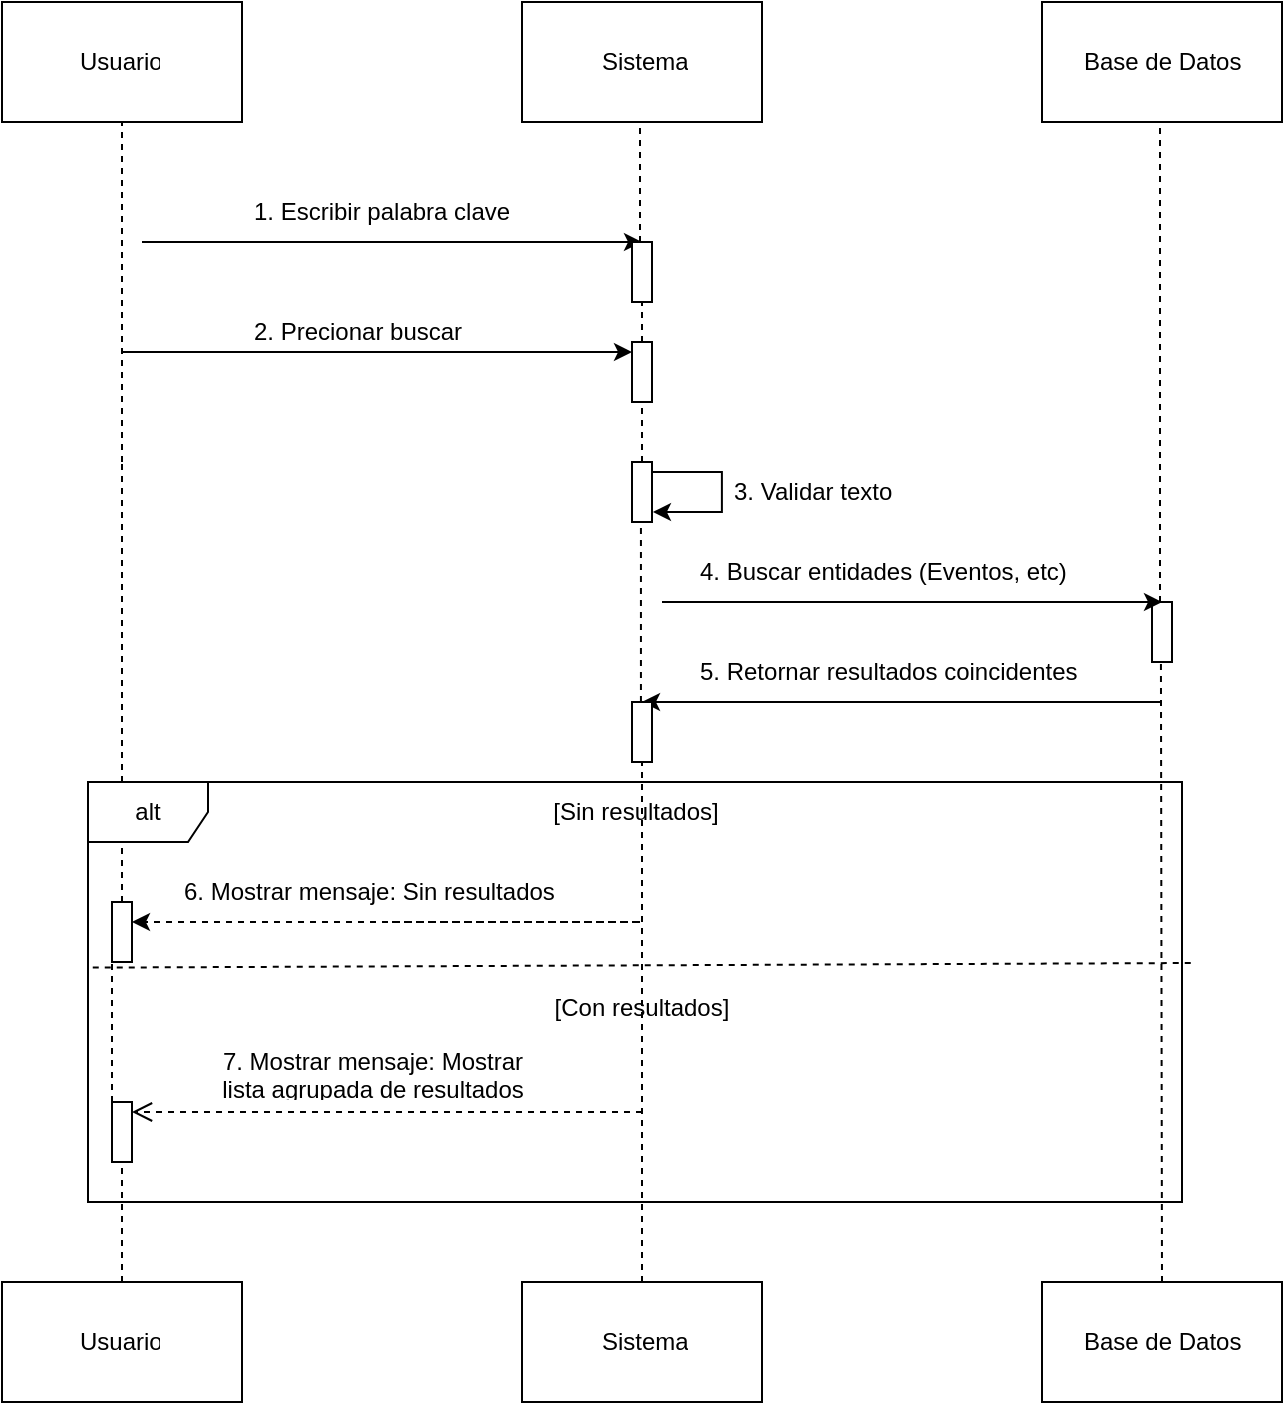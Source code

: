 <mxfile version="27.1.6">
  <diagram name="Página-1" id="bUz74yoLnu7ht94QflnF">
    <mxGraphModel grid="1" page="1" gridSize="10" guides="1" tooltips="1" connect="1" arrows="1" fold="1" pageScale="1" pageWidth="827" pageHeight="1169" math="0" shadow="0">
      <root>
        <mxCell id="0" />
        <mxCell id="1" parent="0" />
        <mxCell id="94_enlfXILWbWIfnMd43-1" value="" style="rounded=0;whiteSpace=wrap;html=1;" vertex="1" parent="1">
          <mxGeometry x="120" y="60" width="120" height="60" as="geometry" />
        </mxCell>
        <mxCell id="94_enlfXILWbWIfnMd43-2" value="" style="rounded=0;whiteSpace=wrap;html=1;" vertex="1" parent="1">
          <mxGeometry x="380" y="60" width="120" height="60" as="geometry" />
        </mxCell>
        <mxCell id="94_enlfXILWbWIfnMd43-3" value="" style="rounded=0;whiteSpace=wrap;html=1;" vertex="1" parent="1">
          <mxGeometry x="640" y="60" width="120" height="60" as="geometry" />
        </mxCell>
        <mxCell id="94_enlfXILWbWIfnMd43-4" value="" style="endArrow=none;dashed=1;html=1;rounded=0;entryX=0.5;entryY=1;entryDx=0;entryDy=0;" edge="1" parent="1" target="94_enlfXILWbWIfnMd43-1">
          <mxGeometry width="50" height="50" relative="1" as="geometry">
            <mxPoint x="180" y="290" as="sourcePoint" />
            <mxPoint x="450" y="490" as="targetPoint" />
            <Array as="points" />
          </mxGeometry>
        </mxCell>
        <mxCell id="94_enlfXILWbWIfnMd43-5" value="" style="endArrow=none;dashed=1;html=1;rounded=0;entryX=0.5;entryY=1;entryDx=0;entryDy=0;" edge="1" parent="1" source="94_enlfXILWbWIfnMd43-13">
          <mxGeometry width="50" height="50" relative="1" as="geometry">
            <mxPoint x="439" y="880" as="sourcePoint" />
            <mxPoint x="439" y="120" as="targetPoint" />
            <Array as="points" />
          </mxGeometry>
        </mxCell>
        <mxCell id="94_enlfXILWbWIfnMd43-6" value="" style="endArrow=none;dashed=1;html=1;rounded=0;entryX=0.5;entryY=1;entryDx=0;entryDy=0;" edge="1" parent="1" source="94_enlfXILWbWIfnMd43-146">
          <mxGeometry width="50" height="50" relative="1" as="geometry">
            <mxPoint x="699" y="440" as="sourcePoint" />
            <mxPoint x="699" y="120" as="targetPoint" />
            <Array as="points" />
          </mxGeometry>
        </mxCell>
        <mxCell id="94_enlfXILWbWIfnMd43-7" value="" style="endArrow=classic;html=1;rounded=0;" edge="1" parent="1">
          <mxGeometry width="50" height="50" relative="1" as="geometry">
            <mxPoint x="190" y="180" as="sourcePoint" />
            <mxPoint x="440" y="180" as="targetPoint" />
            <Array as="points">
              <mxPoint x="250" y="180" />
            </Array>
          </mxGeometry>
        </mxCell>
        <mxCell id="94_enlfXILWbWIfnMd43-8" value="1. Escribir palabra clave" style="text;strokeColor=none;fillColor=none;align=left;verticalAlign=middle;spacingLeft=4;spacingRight=4;overflow=hidden;points=[[0,0.5],[1,0.5]];portConstraint=eastwest;rotatable=0;whiteSpace=wrap;html=1;" vertex="1" parent="1">
          <mxGeometry x="240" y="150" width="140" height="30" as="geometry" />
        </mxCell>
        <mxCell id="94_enlfXILWbWIfnMd43-14" value="" style="endArrow=none;dashed=1;html=1;rounded=0;entryX=0.5;entryY=1;entryDx=0;entryDy=0;" edge="1" parent="1" source="94_enlfXILWbWIfnMd43-226" target="94_enlfXILWbWIfnMd43-13">
          <mxGeometry width="50" height="50" relative="1" as="geometry">
            <mxPoint x="440" y="330" as="sourcePoint" />
            <mxPoint x="439" y="120" as="targetPoint" />
            <Array as="points" />
          </mxGeometry>
        </mxCell>
        <mxCell id="94_enlfXILWbWIfnMd43-13" value="" style="html=1;points=[[0,0,0,0,5],[0,1,0,0,-5],[1,0,0,0,5],[1,1,0,0,-5]];perimeter=orthogonalPerimeter;outlineConnect=0;targetShapes=umlLifeline;portConstraint=eastwest;newEdgeStyle={&quot;curved&quot;:0,&quot;rounded&quot;:0};" vertex="1" parent="1">
          <mxGeometry x="435" y="180" width="10" height="30" as="geometry" />
        </mxCell>
        <mxCell id="94_enlfXILWbWIfnMd43-16" value="" style="endArrow=none;dashed=1;html=1;rounded=0;" edge="1" parent="1">
          <mxGeometry width="50" height="50" relative="1" as="geometry">
            <mxPoint x="180" y="390" as="sourcePoint" />
            <mxPoint x="180" y="290" as="targetPoint" />
            <Array as="points" />
          </mxGeometry>
        </mxCell>
        <mxCell id="94_enlfXILWbWIfnMd43-21" value="" style="endArrow=none;dashed=1;html=1;rounded=0;" edge="1" parent="1" target="DGPpsZztQ0GpuKEmtI43-4">
          <mxGeometry width="50" height="50" relative="1" as="geometry">
            <mxPoint x="439.47" y="410" as="sourcePoint" />
            <mxPoint x="439.47" y="350" as="targetPoint" />
            <Array as="points" />
          </mxGeometry>
        </mxCell>
        <mxCell id="94_enlfXILWbWIfnMd43-24" value="Usuario" style="text;strokeColor=none;fillColor=none;align=left;verticalAlign=middle;spacingLeft=4;spacingRight=4;overflow=hidden;points=[[0,0.5],[1,0.5]];portConstraint=eastwest;rotatable=0;whiteSpace=wrap;html=1;" vertex="1" parent="1">
          <mxGeometry x="152.5" y="75" width="50" height="30" as="geometry" />
        </mxCell>
        <mxCell id="94_enlfXILWbWIfnMd43-25" value="&lt;font style=&quot;vertical-align: inherit;&quot;&gt;&lt;font style=&quot;vertical-align: inherit;&quot;&gt;Sistema&lt;/font&gt;&lt;/font&gt;" style="text;strokeColor=none;fillColor=none;align=left;verticalAlign=middle;spacingLeft=4;spacingRight=4;overflow=hidden;points=[[0,0.5],[1,0.5]];portConstraint=eastwest;rotatable=0;whiteSpace=wrap;html=1;" vertex="1" parent="1">
          <mxGeometry x="414" y="75" width="150" height="30" as="geometry" />
        </mxCell>
        <mxCell id="94_enlfXILWbWIfnMd43-26" value="&lt;font style=&quot;vertical-align: inherit;&quot;&gt;&lt;font style=&quot;vertical-align: inherit;&quot;&gt;Base de Datos&lt;/font&gt;&lt;/font&gt;" style="text;strokeColor=none;fillColor=none;align=left;verticalAlign=middle;spacingLeft=4;spacingRight=4;overflow=hidden;points=[[0,0.5],[1,0.5]];portConstraint=eastwest;rotatable=0;whiteSpace=wrap;html=1;" vertex="1" parent="1">
          <mxGeometry x="655" y="75" width="90" height="30" as="geometry" />
        </mxCell>
        <mxCell id="94_enlfXILWbWIfnMd43-135" value="3. Validar texto" style="text;strokeColor=none;fillColor=none;align=left;verticalAlign=middle;spacingLeft=4;spacingRight=4;overflow=hidden;points=[[0,0.5],[1,0.5]];portConstraint=eastwest;rotatable=0;whiteSpace=wrap;html=1;" vertex="1" parent="1">
          <mxGeometry x="480" y="290" width="95" height="30" as="geometry" />
        </mxCell>
        <mxCell id="94_enlfXILWbWIfnMd43-141" value="" style="endArrow=none;dashed=1;html=1;rounded=0;" edge="1" parent="1" source="94_enlfXILWbWIfnMd43-222">
          <mxGeometry width="50" height="50" relative="1" as="geometry">
            <mxPoint x="180" y="620" as="sourcePoint" />
            <mxPoint x="180" y="390" as="targetPoint" />
            <Array as="points" />
          </mxGeometry>
        </mxCell>
        <mxCell id="94_enlfXILWbWIfnMd43-155" value="6. Mostrar mensaje: Sin resultados" style="text;strokeColor=none;fillColor=none;align=left;verticalAlign=middle;spacingLeft=4;spacingRight=4;overflow=hidden;points=[[0,0.5],[1,0.5]];portConstraint=eastwest;rotatable=0;whiteSpace=wrap;html=1;" vertex="1" parent="1">
          <mxGeometry x="205" y="490" width="230" height="30" as="geometry" />
        </mxCell>
        <mxCell id="94_enlfXILWbWIfnMd43-219" value="" style="html=1;verticalAlign=bottom;endArrow=open;endSize=8;curved=0;rounded=0;fontSize=12;entryX=1;entryY=0;entryDx=0;entryDy=5;entryPerimeter=0;align=left;dashed=1;" edge="1" parent="1" target="DGPpsZztQ0GpuKEmtI43-9">
          <mxGeometry x="0.053" relative="1" as="geometry">
            <mxPoint x="440" y="615" as="sourcePoint" />
            <mxPoint x="187.5" y="620" as="targetPoint" />
            <mxPoint as="offset" />
          </mxGeometry>
        </mxCell>
        <mxCell id="94_enlfXILWbWIfnMd43-220" value="" style="endArrow=none;dashed=1;html=1;rounded=0;entryX=0.5;entryY=1;entryDx=0;entryDy=0;exitX=0.5;exitY=0;exitDx=0;exitDy=0;" edge="1" parent="1" source="DGPpsZztQ0GpuKEmtI43-13">
          <mxGeometry width="50" height="50" relative="1" as="geometry">
            <mxPoint x="699.47" y="680" as="sourcePoint" />
            <mxPoint x="699.47" y="390" as="targetPoint" />
            <Array as="points" />
          </mxGeometry>
        </mxCell>
        <mxCell id="94_enlfXILWbWIfnMd43-146" value="" style="html=1;points=[[0,0,0,0,5],[0,1,0,0,-5],[1,0,0,0,5],[1,1,0,0,-5]];perimeter=orthogonalPerimeter;outlineConnect=0;targetShapes=umlLifeline;portConstraint=eastwest;newEdgeStyle={&quot;curved&quot;:0,&quot;rounded&quot;:0};" vertex="1" parent="1">
          <mxGeometry x="695" y="360" width="10" height="30" as="geometry" />
        </mxCell>
        <mxCell id="94_enlfXILWbWIfnMd43-223" value="" style="endArrow=none;dashed=1;html=1;rounded=0;entryX=0;entryY=1;entryDx=0;entryDy=-5;entryPerimeter=0;" edge="1" parent="1" source="DGPpsZztQ0GpuKEmtI43-9" target="94_enlfXILWbWIfnMd43-222">
          <mxGeometry width="50" height="50" relative="1" as="geometry">
            <mxPoint x="180.5" y="780" as="sourcePoint" />
            <mxPoint x="182.5" y="560.0" as="targetPoint" />
            <Array as="points">
              <mxPoint x="175" y="570" />
            </Array>
          </mxGeometry>
        </mxCell>
        <mxCell id="94_enlfXILWbWIfnMd43-222" value="" style="html=1;points=[[0,0,0,0,5],[0,1,0,0,-5],[1,0,0,0,5],[1,1,0,0,-5]];perimeter=orthogonalPerimeter;outlineConnect=0;targetShapes=umlLifeline;portConstraint=eastwest;newEdgeStyle={&quot;curved&quot;:0,&quot;rounded&quot;:0};" vertex="1" parent="1">
          <mxGeometry x="175" y="510" width="10" height="30" as="geometry" />
        </mxCell>
        <mxCell id="94_enlfXILWbWIfnMd43-227" value="" style="endArrow=none;dashed=1;html=1;rounded=0;entryX=0.5;entryY=1;entryDx=0;entryDy=0;" edge="1" parent="1" source="DGPpsZztQ0GpuKEmtI43-4" target="94_enlfXILWbWIfnMd43-226">
          <mxGeometry width="50" height="50" relative="1" as="geometry">
            <mxPoint x="440" y="330" as="sourcePoint" />
            <mxPoint x="440" y="210" as="targetPoint" />
            <Array as="points" />
          </mxGeometry>
        </mxCell>
        <mxCell id="94_enlfXILWbWIfnMd43-226" value="" style="html=1;points=[[0,0,0,0,5],[0,1,0,0,-5],[1,0,0,0,5],[1,1,0,0,-5]];perimeter=orthogonalPerimeter;outlineConnect=0;targetShapes=umlLifeline;portConstraint=eastwest;newEdgeStyle={&quot;curved&quot;:0,&quot;rounded&quot;:0};" vertex="1" parent="1">
          <mxGeometry x="435" y="230" width="10" height="30" as="geometry" />
        </mxCell>
        <mxCell id="94_enlfXILWbWIfnMd43-229" value="" style="endArrow=classic;html=1;rounded=0;" edge="1" parent="1">
          <mxGeometry width="50" height="50" relative="1" as="geometry">
            <mxPoint x="450" y="360" as="sourcePoint" />
            <mxPoint x="700" y="360" as="targetPoint" />
          </mxGeometry>
        </mxCell>
        <mxCell id="94_enlfXILWbWIfnMd43-230" value="" style="endArrow=classic;html=1;rounded=0;" edge="1" parent="1">
          <mxGeometry width="50" height="50" relative="1" as="geometry">
            <mxPoint x="570" y="410" as="sourcePoint" />
            <mxPoint x="440" y="410" as="targetPoint" />
            <Array as="points">
              <mxPoint x="700" y="410" />
            </Array>
          </mxGeometry>
        </mxCell>
        <mxCell id="94_enlfXILWbWIfnMd43-231" value="5. Retornar resultados coincidentes" style="text;strokeColor=none;fillColor=none;align=left;verticalAlign=middle;spacingLeft=4;spacingRight=4;overflow=hidden;points=[[0,0.5],[1,0.5]];portConstraint=eastwest;rotatable=0;whiteSpace=wrap;html=1;" vertex="1" parent="1">
          <mxGeometry x="462.5" y="380" width="230" height="30" as="geometry" />
        </mxCell>
        <mxCell id="94_enlfXILWbWIfnMd43-233" value="" style="endArrow=none;dashed=1;html=1;rounded=0;entryX=0.5;entryY=1;entryDx=0;entryDy=0;exitX=0.5;exitY=0;exitDx=0;exitDy=0;" edge="1" parent="1" source="DGPpsZztQ0GpuKEmtI43-12" target="94_enlfXILWbWIfnMd43-232">
          <mxGeometry width="50" height="50" relative="1" as="geometry">
            <mxPoint x="440" y="680" as="sourcePoint" />
            <mxPoint x="440" y="330" as="targetPoint" />
            <Array as="points" />
          </mxGeometry>
        </mxCell>
        <mxCell id="94_enlfXILWbWIfnMd43-232" value="" style="html=1;points=[[0,0,0,0,5],[0,1,0,0,-5],[1,0,0,0,5],[1,1,0,0,-5]];perimeter=orthogonalPerimeter;outlineConnect=0;targetShapes=umlLifeline;portConstraint=eastwest;newEdgeStyle={&quot;curved&quot;:0,&quot;rounded&quot;:0};" vertex="1" parent="1">
          <mxGeometry x="435" y="410" width="10" height="30" as="geometry" />
        </mxCell>
        <mxCell id="94_enlfXILWbWIfnMd43-234" value="" style="endArrow=classic;html=1;rounded=0;dashed=1;" edge="1" parent="1">
          <mxGeometry width="50" height="50" relative="1" as="geometry">
            <mxPoint x="315" y="520" as="sourcePoint" />
            <mxPoint x="185" y="520" as="targetPoint" />
            <Array as="points">
              <mxPoint x="440" y="520" />
            </Array>
          </mxGeometry>
        </mxCell>
        <mxCell id="94_enlfXILWbWIfnMd43-236" value="7. Mostrar mensaje: Mostrar lista agrupada de resultados" style="text;strokeColor=none;fillColor=none;align=center;verticalAlign=middle;spacingLeft=4;spacingRight=4;overflow=hidden;points=[[0,0.5],[1,0.5]];portConstraint=eastwest;rotatable=0;whiteSpace=wrap;html=1;" vertex="1" parent="1">
          <mxGeometry x="217.5" y="580" width="175" height="30" as="geometry" />
        </mxCell>
        <mxCell id="DGPpsZztQ0GpuKEmtI43-1" value="2. Precionar buscar" style="text;strokeColor=none;fillColor=none;align=left;verticalAlign=middle;spacingLeft=4;spacingRight=4;overflow=hidden;points=[[0,0.5],[1,0.5]];portConstraint=eastwest;rotatable=0;whiteSpace=wrap;html=1;" vertex="1" parent="1">
          <mxGeometry x="240" y="210" width="140" height="30" as="geometry" />
        </mxCell>
        <mxCell id="DGPpsZztQ0GpuKEmtI43-3" value="" style="endArrow=classic;html=1;rounded=0;entryX=0;entryY=0;entryDx=0;entryDy=5;entryPerimeter=0;" edge="1" parent="1" target="94_enlfXILWbWIfnMd43-226">
          <mxGeometry width="50" height="50" relative="1" as="geometry">
            <mxPoint x="180" y="235" as="sourcePoint" />
            <mxPoint x="422.5" y="240" as="targetPoint" />
          </mxGeometry>
        </mxCell>
        <mxCell id="DGPpsZztQ0GpuKEmtI43-4" value="" style="html=1;points=[[0,0,0,0,5],[0,1,0,0,-5],[1,0,0,0,5],[1,1,0,0,-5]];perimeter=orthogonalPerimeter;outlineConnect=0;targetShapes=umlLifeline;portConstraint=eastwest;newEdgeStyle={&quot;curved&quot;:0,&quot;rounded&quot;:0};" vertex="1" parent="1">
          <mxGeometry x="435" y="290" width="10" height="30" as="geometry" />
        </mxCell>
        <mxCell id="DGPpsZztQ0GpuKEmtI43-6" value="" style="endArrow=classic;html=1;rounded=0;entryX=1;entryY=1;entryDx=0;entryDy=-5;entryPerimeter=0;exitX=1;exitY=0;exitDx=0;exitDy=5;exitPerimeter=0;edgeStyle=orthogonalEdgeStyle;" edge="1" parent="1">
          <mxGeometry width="50" height="50" relative="1" as="geometry">
            <mxPoint x="445.47" y="295" as="sourcePoint" />
            <mxPoint x="445.47" y="315" as="targetPoint" />
            <Array as="points">
              <mxPoint x="479.97" y="295" />
              <mxPoint x="479.97" y="315" />
            </Array>
          </mxGeometry>
        </mxCell>
        <mxCell id="DGPpsZztQ0GpuKEmtI43-7" value="4. Buscar entidades (Eventos, etc)" style="text;strokeColor=none;fillColor=none;align=left;verticalAlign=middle;spacingLeft=4;spacingRight=4;overflow=hidden;points=[[0,0.5],[1,0.5]];portConstraint=eastwest;rotatable=0;whiteSpace=wrap;html=1;" vertex="1" parent="1">
          <mxGeometry x="462.5" y="330" width="230" height="30" as="geometry" />
        </mxCell>
        <mxCell id="DGPpsZztQ0GpuKEmtI43-10" value="" style="endArrow=none;dashed=1;html=1;rounded=0;entryX=0.5;entryY=1;entryDx=0;entryDy=0;exitX=0.5;exitY=0;exitDx=0;exitDy=0;" edge="1" parent="1" source="DGPpsZztQ0GpuKEmtI43-11" target="DGPpsZztQ0GpuKEmtI43-9">
          <mxGeometry width="50" height="50" relative="1" as="geometry">
            <mxPoint x="178" y="760" as="sourcePoint" />
            <mxPoint x="178" y="550" as="targetPoint" />
            <Array as="points" />
          </mxGeometry>
        </mxCell>
        <mxCell id="DGPpsZztQ0GpuKEmtI43-9" value="" style="html=1;points=[[0,0,0,0,5],[0,1,0,0,-5],[1,0,0,0,5],[1,1,0,0,-5]];perimeter=orthogonalPerimeter;outlineConnect=0;targetShapes=umlLifeline;portConstraint=eastwest;newEdgeStyle={&quot;curved&quot;:0,&quot;rounded&quot;:0};" vertex="1" parent="1">
          <mxGeometry x="175" y="610" width="10" height="30" as="geometry" />
        </mxCell>
        <mxCell id="DGPpsZztQ0GpuKEmtI43-11" value="" style="rounded=0;whiteSpace=wrap;html=1;" vertex="1" parent="1">
          <mxGeometry x="120" y="700" width="120" height="60" as="geometry" />
        </mxCell>
        <mxCell id="DGPpsZztQ0GpuKEmtI43-12" value="" style="rounded=0;whiteSpace=wrap;html=1;" vertex="1" parent="1">
          <mxGeometry x="380" y="700" width="120" height="60" as="geometry" />
        </mxCell>
        <mxCell id="DGPpsZztQ0GpuKEmtI43-13" value="" style="rounded=0;whiteSpace=wrap;html=1;" vertex="1" parent="1">
          <mxGeometry x="640" y="700" width="120" height="60" as="geometry" />
        </mxCell>
        <mxCell id="DGPpsZztQ0GpuKEmtI43-14" value="Usuario" style="text;strokeColor=none;fillColor=none;align=left;verticalAlign=middle;spacingLeft=4;spacingRight=4;overflow=hidden;points=[[0,0.5],[1,0.5]];portConstraint=eastwest;rotatable=0;whiteSpace=wrap;html=1;" vertex="1" parent="1">
          <mxGeometry x="152.5" y="715" width="50" height="30" as="geometry" />
        </mxCell>
        <mxCell id="DGPpsZztQ0GpuKEmtI43-15" value="&lt;font style=&quot;vertical-align: inherit;&quot;&gt;&lt;font style=&quot;vertical-align: inherit;&quot;&gt;Sistema&lt;/font&gt;&lt;/font&gt;" style="text;strokeColor=none;fillColor=none;align=left;verticalAlign=middle;spacingLeft=4;spacingRight=4;overflow=hidden;points=[[0,0.5],[1,0.5]];portConstraint=eastwest;rotatable=0;whiteSpace=wrap;html=1;" vertex="1" parent="1">
          <mxGeometry x="414" y="715" width="150" height="30" as="geometry" />
        </mxCell>
        <mxCell id="DGPpsZztQ0GpuKEmtI43-16" value="&lt;font style=&quot;vertical-align: inherit;&quot;&gt;&lt;font style=&quot;vertical-align: inherit;&quot;&gt;Base de Datos&lt;/font&gt;&lt;/font&gt;" style="text;strokeColor=none;fillColor=none;align=left;verticalAlign=middle;spacingLeft=4;spacingRight=4;overflow=hidden;points=[[0,0.5],[1,0.5]];portConstraint=eastwest;rotatable=0;whiteSpace=wrap;html=1;" vertex="1" parent="1">
          <mxGeometry x="655" y="715" width="90" height="30" as="geometry" />
        </mxCell>
        <mxCell id="DGPpsZztQ0GpuKEmtI43-17" value="alt" style="shape=umlFrame;whiteSpace=wrap;html=1;pointerEvents=0;" vertex="1" parent="1">
          <mxGeometry x="163" y="450" width="547" height="210" as="geometry" />
        </mxCell>
        <mxCell id="DGPpsZztQ0GpuKEmtI43-18" value="[Sin resultados]" style="text;html=1;align=center;verticalAlign=middle;whiteSpace=wrap;rounded=0;" vertex="1" parent="1">
          <mxGeometry x="391.5" y="450" width="90" height="30" as="geometry" />
        </mxCell>
        <mxCell id="DGPpsZztQ0GpuKEmtI43-19" value="[Con resultados]" style="text;html=1;align=center;verticalAlign=middle;whiteSpace=wrap;rounded=0;" vertex="1" parent="1">
          <mxGeometry x="395" y="547.5" width="90" height="30" as="geometry" />
        </mxCell>
        <mxCell id="DGPpsZztQ0GpuKEmtI43-20" value="" style="endArrow=none;dashed=1;html=1;rounded=0;entryX=-0.001;entryY=0.442;entryDx=0;entryDy=0;exitX=1.008;exitY=0.431;exitDx=0;exitDy=0;entryPerimeter=0;exitPerimeter=0;" edge="1" parent="1" source="DGPpsZztQ0GpuKEmtI43-17" target="DGPpsZztQ0GpuKEmtI43-17">
          <mxGeometry width="50" height="50" relative="1" as="geometry">
            <mxPoint x="200" y="670" as="sourcePoint" />
            <mxPoint x="200" y="590" as="targetPoint" />
            <Array as="points" />
          </mxGeometry>
        </mxCell>
      </root>
    </mxGraphModel>
  </diagram>
</mxfile>
